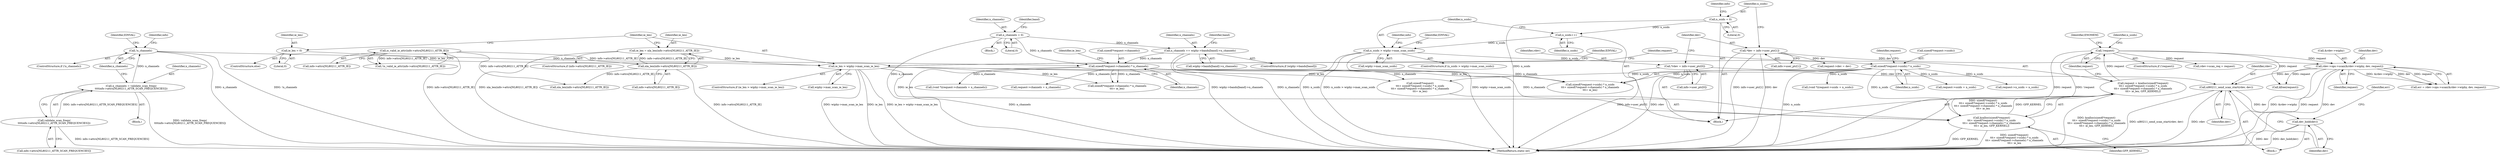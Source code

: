 digraph "0_linux_208c72f4fe44fe09577e7975ba0e7fa0278f3d03_0@API" {
"1000581" [label="(Call,nl80211_send_scan_start(rdev, dev))"];
"1000108" [label="(Call,*rdev = info->user_ptr[0])"];
"1000570" [label="(Call,rdev->ops->scan(&rdev->wiphy, dev, request))"];
"1000116" [label="(Call,*dev = info->user_ptr[1])"];
"1000290" [label="(Call,!request)"];
"1000264" [label="(Call,request = kzalloc(sizeof(*request)\n\t\t\t+ sizeof(*request->ssids) * n_ssids\n\t\t\t+ sizeof(*request->channels) * n_channels\n\t\t\t+ ie_len, GFP_KERNEL))"];
"1000266" [label="(Call,kzalloc(sizeof(*request)\n\t\t\t+ sizeof(*request->ssids) * n_ssids\n\t\t\t+ sizeof(*request->channels) * n_channels\n\t\t\t+ ie_len, GFP_KERNEL))"];
"1000272" [label="(Call,sizeof(*request->ssids) * n_ssids)"];
"1000229" [label="(Call,n_ssids > wiphy->max_scan_ssids)"];
"1000226" [label="(Call,n_ssids++)"];
"1000129" [label="(Call,n_ssids = 0)"];
"1000280" [label="(Call,sizeof(*request->channels) * n_channels)"];
"1000186" [label="(Call,!n_channels)"];
"1000177" [label="(Call,n_channels = validate_scan_freqs(\n\t\t\t\tinfo->attrs[NL80211_ATTR_SCAN_FREQUENCIES]))"];
"1000179" [label="(Call,validate_scan_freqs(\n\t\t\t\tinfo->attrs[NL80211_ATTR_SCAN_FREQUENCIES]))"];
"1000193" [label="(Call,n_channels = 0)"];
"1000211" [label="(Call,n_channels += wiphy->bands[band]->n_channels)"];
"1000256" [label="(Call,ie_len > wiphy->max_scan_ie_len)"];
"1000252" [label="(Call,ie_len = 0)"];
"1000243" [label="(Call,ie_len = nla_len(info->attrs[NL80211_ATTR_IE]))"];
"1000245" [label="(Call,nla_len(info->attrs[NL80211_ATTR_IE]))"];
"1000138" [label="(Call,is_valid_ie_attr(info->attrs[NL80211_ATTR_IE]))"];
"1000584" [label="(Call,dev_hold(dev))"];
"1000204" [label="(Identifier,band)"];
"1000296" [label="(Identifier,n_ssids)"];
"1000257" [label="(Identifier,ie_len)"];
"1000581" [label="(Call,nl80211_send_scan_start(rdev, dev))"];
"1000284" [label="(Identifier,request)"];
"1000180" [label="(Call,info->attrs[NL80211_ATTR_SCAN_FREQUENCIES])"];
"1000194" [label="(Identifier,n_channels)"];
"1000255" [label="(ControlStructure,if (ie_len > wiphy->max_scan_ie_len))"];
"1000597" [label="(Identifier,err)"];
"1000198" [label="(Identifier,band)"];
"1000176" [label="(Block,)"];
"1000337" [label="(Call,(void *)(request->channels + n_channels))"];
"1000228" [label="(ControlStructure,if (n_ssids > wiphy->max_scan_ssids))"];
"1000550" [label="(Call,request->dev = dev)"];
"1000265" [label="(Identifier,request)"];
"1000190" [label="(Identifier,EINVAL)"];
"1000263" [label="(Identifier,EINVAL)"];
"1000256" [label="(Call,ie_len > wiphy->max_scan_ie_len)"];
"1000237" [label="(ControlStructure,if (info->attrs[NL80211_ATTR_IE]))"];
"1000278" [label="(Identifier,n_ssids)"];
"1000570" [label="(Call,rdev->ops->scan(&rdev->wiphy, dev, request))"];
"1000266" [label="(Call,kzalloc(sizeof(*request)\n\t\t\t+ sizeof(*request->ssids) * n_ssids\n\t\t\t+ sizeof(*request->channels) * n_channels\n\t\t\t+ ie_len, GFP_KERNEL))"];
"1000139" [label="(Call,info->attrs[NL80211_ATTR_IE])"];
"1000213" [label="(Call,wiphy->bands[band]->n_channels)"];
"1000137" [label="(Call,!is_valid_ie_attr(info->attrs[NL80211_ATTR_IE]))"];
"1000227" [label="(Identifier,n_ssids)"];
"1000141" [label="(Identifier,info)"];
"1000258" [label="(Call,wiphy->max_scan_ie_len)"];
"1000244" [label="(Identifier,ie_len)"];
"1000251" [label="(ControlStructure,else)"];
"1000583" [label="(Identifier,dev)"];
"1000291" [label="(Identifier,request)"];
"1000193" [label="(Call,n_channels = 0)"];
"1000289" [label="(ControlStructure,if (!request))"];
"1000177" [label="(Call,n_channels = validate_scan_freqs(\n\t\t\t\tinfo->attrs[NL80211_ATTR_SCAN_FREQUENCIES]))"];
"1000584" [label="(Call,dev_hold(dev))"];
"1000267" [label="(Call,sizeof(*request)\n\t\t\t+ sizeof(*request->ssids) * n_ssids\n\t\t\t+ sizeof(*request->channels) * n_channels\n\t\t\t+ ie_len)"];
"1000192" [label="(Block,)"];
"1000226" [label="(Call,n_ssids++)"];
"1000264" [label="(Call,request = kzalloc(sizeof(*request)\n\t\t\t+ sizeof(*request->ssids) * n_ssids\n\t\t\t+ sizeof(*request->channels) * n_channels\n\t\t\t+ ie_len, GFP_KERNEL))"];
"1000185" [label="(ControlStructure,if (!n_channels))"];
"1000563" [label="(Call,rdev->scan_req = request)"];
"1000325" [label="(Call,(void *)(request->ssids + n_ssids))"];
"1000582" [label="(Identifier,rdev)"];
"1000594" [label="(Call,kfree(request))"];
"1000230" [label="(Identifier,n_ssids)"];
"1000243" [label="(Call,ie_len = nla_len(info->attrs[NL80211_ATTR_IE]))"];
"1000290" [label="(Call,!request)"];
"1000585" [label="(Identifier,dev)"];
"1000327" [label="(Call,request->ssids + n_ssids)"];
"1000246" [label="(Call,info->attrs[NL80211_ATTR_IE])"];
"1000212" [label="(Identifier,n_channels)"];
"1000568" [label="(Call,err = rdev->ops->scan(&rdev->wiphy, dev, request))"];
"1000195" [label="(Literal,0)"];
"1000253" [label="(Identifier,ie_len)"];
"1000223" [label="(Identifier,info)"];
"1000339" [label="(Call,request->channels + n_channels)"];
"1000279" [label="(Call,sizeof(*request->channels) * n_channels\n\t\t\t+ ie_len)"];
"1000179" [label="(Call,validate_scan_freqs(\n\t\t\t\tinfo->attrs[NL80211_ATTR_SCAN_FREQUENCIES]))"];
"1000580" [label="(Block,)"];
"1000280" [label="(Call,sizeof(*request->channels) * n_channels)"];
"1000205" [label="(ControlStructure,if (wiphy->bands[band]))"];
"1000240" [label="(Identifier,info)"];
"1000129" [label="(Call,n_ssids = 0)"];
"1000281" [label="(Call,sizeof(*request->channels))"];
"1000110" [label="(Call,info->user_ptr[0])"];
"1000109" [label="(Identifier,rdev)"];
"1000187" [label="(Identifier,n_channels)"];
"1000309" [label="(Call,request->n_ssids = n_ssids)"];
"1000211" [label="(Call,n_channels += wiphy->bands[band]->n_channels)"];
"1000231" [label="(Call,wiphy->max_scan_ssids)"];
"1000117" [label="(Identifier,dev)"];
"1000288" [label="(Identifier,GFP_KERNEL)"];
"1000598" [label="(MethodReturn,static int)"];
"1000294" [label="(Identifier,ENOMEM)"];
"1000575" [label="(Identifier,dev)"];
"1000186" [label="(Call,!n_channels)"];
"1000576" [label="(Identifier,request)"];
"1000138" [label="(Call,is_valid_ie_attr(info->attrs[NL80211_ATTR_IE]))"];
"1000229" [label="(Call,n_ssids > wiphy->max_scan_ssids)"];
"1000273" [label="(Call,sizeof(*request->ssids))"];
"1000254" [label="(Literal,0)"];
"1000286" [label="(Identifier,n_channels)"];
"1000245" [label="(Call,nla_len(info->attrs[NL80211_ATTR_IE]))"];
"1000236" [label="(Identifier,EINVAL)"];
"1000272" [label="(Call,sizeof(*request->ssids) * n_ssids)"];
"1000271" [label="(Call,sizeof(*request->ssids) * n_ssids\n\t\t\t+ sizeof(*request->channels) * n_channels\n\t\t\t+ ie_len)"];
"1000529" [label="(Call,nla_len(info->attrs[NL80211_ATTR_IE]))"];
"1000287" [label="(Identifier,ie_len)"];
"1000106" [label="(Block,)"];
"1000178" [label="(Identifier,n_channels)"];
"1000252" [label="(Call,ie_len = 0)"];
"1000130" [label="(Identifier,n_ssids)"];
"1000108" [label="(Call,*rdev = info->user_ptr[0])"];
"1000116" [label="(Call,*dev = info->user_ptr[1])"];
"1000571" [label="(Call,&rdev->wiphy)"];
"1000118" [label="(Call,info->user_ptr[1])"];
"1000131" [label="(Literal,0)"];
"1000581" -> "1000580"  [label="AST: "];
"1000581" -> "1000583"  [label="CFG: "];
"1000582" -> "1000581"  [label="AST: "];
"1000583" -> "1000581"  [label="AST: "];
"1000585" -> "1000581"  [label="CFG: "];
"1000581" -> "1000598"  [label="DDG: rdev"];
"1000581" -> "1000598"  [label="DDG: nl80211_send_scan_start(rdev, dev)"];
"1000108" -> "1000581"  [label="DDG: rdev"];
"1000570" -> "1000581"  [label="DDG: dev"];
"1000581" -> "1000584"  [label="DDG: dev"];
"1000108" -> "1000106"  [label="AST: "];
"1000108" -> "1000110"  [label="CFG: "];
"1000109" -> "1000108"  [label="AST: "];
"1000110" -> "1000108"  [label="AST: "];
"1000117" -> "1000108"  [label="CFG: "];
"1000108" -> "1000598"  [label="DDG: info->user_ptr[0]"];
"1000108" -> "1000598"  [label="DDG: rdev"];
"1000570" -> "1000568"  [label="AST: "];
"1000570" -> "1000576"  [label="CFG: "];
"1000571" -> "1000570"  [label="AST: "];
"1000575" -> "1000570"  [label="AST: "];
"1000576" -> "1000570"  [label="AST: "];
"1000568" -> "1000570"  [label="CFG: "];
"1000570" -> "1000598"  [label="DDG: dev"];
"1000570" -> "1000598"  [label="DDG: &rdev->wiphy"];
"1000570" -> "1000598"  [label="DDG: request"];
"1000570" -> "1000568"  [label="DDG: &rdev->wiphy"];
"1000570" -> "1000568"  [label="DDG: dev"];
"1000570" -> "1000568"  [label="DDG: request"];
"1000116" -> "1000570"  [label="DDG: dev"];
"1000290" -> "1000570"  [label="DDG: request"];
"1000570" -> "1000594"  [label="DDG: request"];
"1000116" -> "1000106"  [label="AST: "];
"1000116" -> "1000118"  [label="CFG: "];
"1000117" -> "1000116"  [label="AST: "];
"1000118" -> "1000116"  [label="AST: "];
"1000130" -> "1000116"  [label="CFG: "];
"1000116" -> "1000598"  [label="DDG: dev"];
"1000116" -> "1000598"  [label="DDG: info->user_ptr[1]"];
"1000116" -> "1000550"  [label="DDG: dev"];
"1000290" -> "1000289"  [label="AST: "];
"1000290" -> "1000291"  [label="CFG: "];
"1000291" -> "1000290"  [label="AST: "];
"1000294" -> "1000290"  [label="CFG: "];
"1000296" -> "1000290"  [label="CFG: "];
"1000290" -> "1000598"  [label="DDG: request"];
"1000290" -> "1000598"  [label="DDG: !request"];
"1000264" -> "1000290"  [label="DDG: request"];
"1000290" -> "1000563"  [label="DDG: request"];
"1000290" -> "1000594"  [label="DDG: request"];
"1000264" -> "1000106"  [label="AST: "];
"1000264" -> "1000266"  [label="CFG: "];
"1000265" -> "1000264"  [label="AST: "];
"1000266" -> "1000264"  [label="AST: "];
"1000291" -> "1000264"  [label="CFG: "];
"1000264" -> "1000598"  [label="DDG: kzalloc(sizeof(*request)\n\t\t\t+ sizeof(*request->ssids) * n_ssids\n\t\t\t+ sizeof(*request->channels) * n_channels\n\t\t\t+ ie_len, GFP_KERNEL)"];
"1000266" -> "1000264"  [label="DDG: sizeof(*request)\n\t\t\t+ sizeof(*request->ssids) * n_ssids\n\t\t\t+ sizeof(*request->channels) * n_channels\n\t\t\t+ ie_len"];
"1000266" -> "1000264"  [label="DDG: GFP_KERNEL"];
"1000266" -> "1000288"  [label="CFG: "];
"1000267" -> "1000266"  [label="AST: "];
"1000288" -> "1000266"  [label="AST: "];
"1000266" -> "1000598"  [label="DDG: sizeof(*request)\n\t\t\t+ sizeof(*request->ssids) * n_ssids\n\t\t\t+ sizeof(*request->channels) * n_channels\n\t\t\t+ ie_len"];
"1000266" -> "1000598"  [label="DDG: GFP_KERNEL"];
"1000272" -> "1000266"  [label="DDG: n_ssids"];
"1000280" -> "1000266"  [label="DDG: n_channels"];
"1000256" -> "1000266"  [label="DDG: ie_len"];
"1000272" -> "1000271"  [label="AST: "];
"1000272" -> "1000278"  [label="CFG: "];
"1000273" -> "1000272"  [label="AST: "];
"1000278" -> "1000272"  [label="AST: "];
"1000284" -> "1000272"  [label="CFG: "];
"1000272" -> "1000598"  [label="DDG: n_ssids"];
"1000272" -> "1000267"  [label="DDG: n_ssids"];
"1000272" -> "1000271"  [label="DDG: n_ssids"];
"1000229" -> "1000272"  [label="DDG: n_ssids"];
"1000272" -> "1000309"  [label="DDG: n_ssids"];
"1000272" -> "1000325"  [label="DDG: n_ssids"];
"1000272" -> "1000327"  [label="DDG: n_ssids"];
"1000229" -> "1000228"  [label="AST: "];
"1000229" -> "1000231"  [label="CFG: "];
"1000230" -> "1000229"  [label="AST: "];
"1000231" -> "1000229"  [label="AST: "];
"1000236" -> "1000229"  [label="CFG: "];
"1000240" -> "1000229"  [label="CFG: "];
"1000229" -> "1000598"  [label="DDG: n_ssids > wiphy->max_scan_ssids"];
"1000229" -> "1000598"  [label="DDG: wiphy->max_scan_ssids"];
"1000229" -> "1000598"  [label="DDG: n_ssids"];
"1000226" -> "1000229"  [label="DDG: n_ssids"];
"1000226" -> "1000106"  [label="AST: "];
"1000226" -> "1000227"  [label="CFG: "];
"1000227" -> "1000226"  [label="AST: "];
"1000230" -> "1000226"  [label="CFG: "];
"1000129" -> "1000226"  [label="DDG: n_ssids"];
"1000129" -> "1000106"  [label="AST: "];
"1000129" -> "1000131"  [label="CFG: "];
"1000130" -> "1000129"  [label="AST: "];
"1000131" -> "1000129"  [label="AST: "];
"1000141" -> "1000129"  [label="CFG: "];
"1000129" -> "1000598"  [label="DDG: n_ssids"];
"1000280" -> "1000279"  [label="AST: "];
"1000280" -> "1000286"  [label="CFG: "];
"1000281" -> "1000280"  [label="AST: "];
"1000286" -> "1000280"  [label="AST: "];
"1000287" -> "1000280"  [label="CFG: "];
"1000280" -> "1000598"  [label="DDG: n_channels"];
"1000280" -> "1000267"  [label="DDG: n_channels"];
"1000280" -> "1000271"  [label="DDG: n_channels"];
"1000280" -> "1000279"  [label="DDG: n_channels"];
"1000186" -> "1000280"  [label="DDG: n_channels"];
"1000193" -> "1000280"  [label="DDG: n_channels"];
"1000211" -> "1000280"  [label="DDG: n_channels"];
"1000280" -> "1000337"  [label="DDG: n_channels"];
"1000280" -> "1000339"  [label="DDG: n_channels"];
"1000186" -> "1000185"  [label="AST: "];
"1000186" -> "1000187"  [label="CFG: "];
"1000187" -> "1000186"  [label="AST: "];
"1000190" -> "1000186"  [label="CFG: "];
"1000223" -> "1000186"  [label="CFG: "];
"1000186" -> "1000598"  [label="DDG: !n_channels"];
"1000186" -> "1000598"  [label="DDG: n_channels"];
"1000177" -> "1000186"  [label="DDG: n_channels"];
"1000177" -> "1000176"  [label="AST: "];
"1000177" -> "1000179"  [label="CFG: "];
"1000178" -> "1000177"  [label="AST: "];
"1000179" -> "1000177"  [label="AST: "];
"1000187" -> "1000177"  [label="CFG: "];
"1000177" -> "1000598"  [label="DDG: validate_scan_freqs(\n\t\t\t\tinfo->attrs[NL80211_ATTR_SCAN_FREQUENCIES])"];
"1000179" -> "1000177"  [label="DDG: info->attrs[NL80211_ATTR_SCAN_FREQUENCIES]"];
"1000179" -> "1000180"  [label="CFG: "];
"1000180" -> "1000179"  [label="AST: "];
"1000179" -> "1000598"  [label="DDG: info->attrs[NL80211_ATTR_SCAN_FREQUENCIES]"];
"1000193" -> "1000192"  [label="AST: "];
"1000193" -> "1000195"  [label="CFG: "];
"1000194" -> "1000193"  [label="AST: "];
"1000195" -> "1000193"  [label="AST: "];
"1000198" -> "1000193"  [label="CFG: "];
"1000193" -> "1000598"  [label="DDG: n_channels"];
"1000193" -> "1000211"  [label="DDG: n_channels"];
"1000211" -> "1000205"  [label="AST: "];
"1000211" -> "1000213"  [label="CFG: "];
"1000212" -> "1000211"  [label="AST: "];
"1000213" -> "1000211"  [label="AST: "];
"1000204" -> "1000211"  [label="CFG: "];
"1000211" -> "1000598"  [label="DDG: n_channels"];
"1000211" -> "1000598"  [label="DDG: wiphy->bands[band]->n_channels"];
"1000256" -> "1000255"  [label="AST: "];
"1000256" -> "1000258"  [label="CFG: "];
"1000257" -> "1000256"  [label="AST: "];
"1000258" -> "1000256"  [label="AST: "];
"1000263" -> "1000256"  [label="CFG: "];
"1000265" -> "1000256"  [label="CFG: "];
"1000256" -> "1000598"  [label="DDG: wiphy->max_scan_ie_len"];
"1000256" -> "1000598"  [label="DDG: ie_len"];
"1000256" -> "1000598"  [label="DDG: ie_len > wiphy->max_scan_ie_len"];
"1000252" -> "1000256"  [label="DDG: ie_len"];
"1000243" -> "1000256"  [label="DDG: ie_len"];
"1000256" -> "1000267"  [label="DDG: ie_len"];
"1000256" -> "1000271"  [label="DDG: ie_len"];
"1000256" -> "1000279"  [label="DDG: ie_len"];
"1000252" -> "1000251"  [label="AST: "];
"1000252" -> "1000254"  [label="CFG: "];
"1000253" -> "1000252"  [label="AST: "];
"1000254" -> "1000252"  [label="AST: "];
"1000257" -> "1000252"  [label="CFG: "];
"1000243" -> "1000237"  [label="AST: "];
"1000243" -> "1000245"  [label="CFG: "];
"1000244" -> "1000243"  [label="AST: "];
"1000245" -> "1000243"  [label="AST: "];
"1000257" -> "1000243"  [label="CFG: "];
"1000243" -> "1000598"  [label="DDG: nla_len(info->attrs[NL80211_ATTR_IE])"];
"1000245" -> "1000243"  [label="DDG: info->attrs[NL80211_ATTR_IE]"];
"1000245" -> "1000246"  [label="CFG: "];
"1000246" -> "1000245"  [label="AST: "];
"1000245" -> "1000598"  [label="DDG: info->attrs[NL80211_ATTR_IE]"];
"1000138" -> "1000245"  [label="DDG: info->attrs[NL80211_ATTR_IE]"];
"1000245" -> "1000529"  [label="DDG: info->attrs[NL80211_ATTR_IE]"];
"1000138" -> "1000137"  [label="AST: "];
"1000138" -> "1000139"  [label="CFG: "];
"1000139" -> "1000138"  [label="AST: "];
"1000137" -> "1000138"  [label="CFG: "];
"1000138" -> "1000598"  [label="DDG: info->attrs[NL80211_ATTR_IE]"];
"1000138" -> "1000137"  [label="DDG: info->attrs[NL80211_ATTR_IE]"];
"1000138" -> "1000529"  [label="DDG: info->attrs[NL80211_ATTR_IE]"];
"1000584" -> "1000580"  [label="AST: "];
"1000584" -> "1000585"  [label="CFG: "];
"1000585" -> "1000584"  [label="AST: "];
"1000597" -> "1000584"  [label="CFG: "];
"1000584" -> "1000598"  [label="DDG: dev_hold(dev)"];
"1000584" -> "1000598"  [label="DDG: dev"];
}

